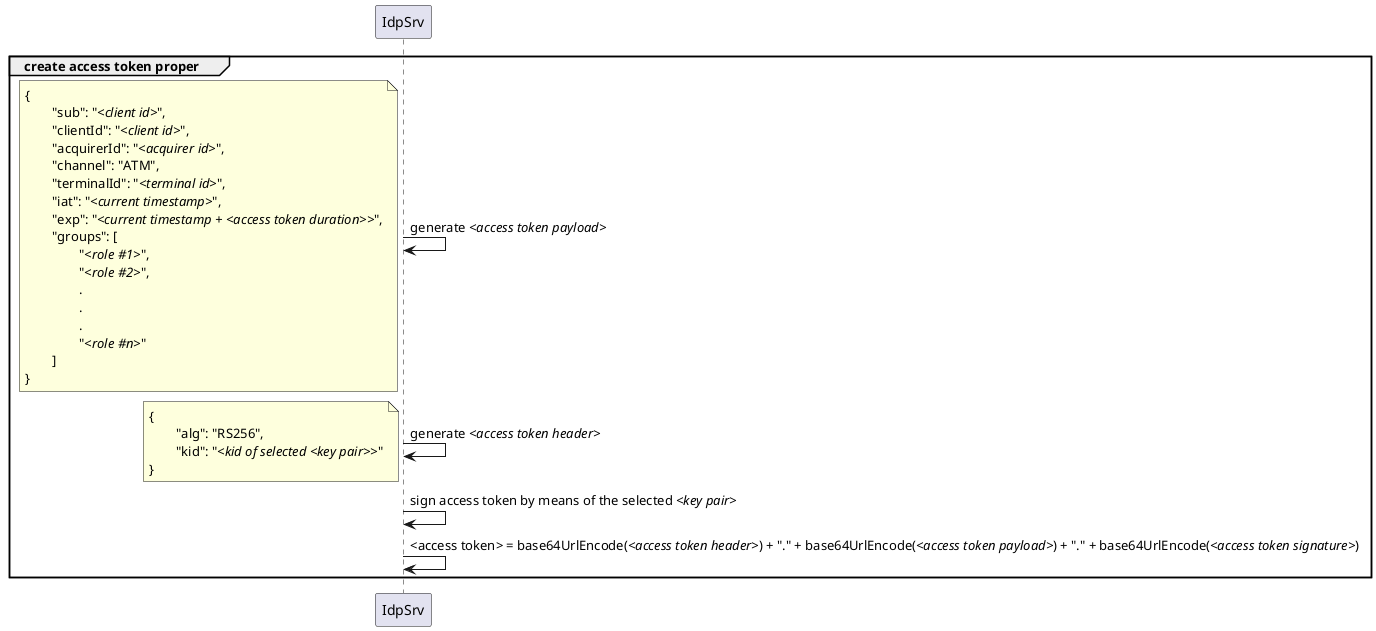 @startuml
group create access token proper
	IdpSrv -> IdpSrv : generate //<access token payload>//
		note left
			{
				"sub": "//<client id>//",
				"clientId": "//<client id>//",
				"acquirerId": "//<acquirer id>//",
				"channel": "ATM",
				"terminalId": "//<terminal id>//",
				"iat": "//<current timestamp>//",
				"exp": "//<current timestamp + <access token duration>>//",
				"groups": [
					"//<role #1>//",
					"//<role #2>//",
					.
					.
					.
					"//<role #n>//"
				]
			}
		end note


	IdpSrv -> IdpSrv : generate //<access token header>//
		note left
			{
				"alg": "RS256",
				"kid": "//<kid of selected <key pair>>//"
			}
		end note


	IdpSrv -> IdpSrv : sign access token by means of the selected //<key pair>//


	IdpSrv -> IdpSrv : <access token> = base64UrlEncode(//<access token header>//) + "." + base64UrlEncode(//<access token payload>//) + "." + base64UrlEncode(//<access token signature>//)
end
@enduml